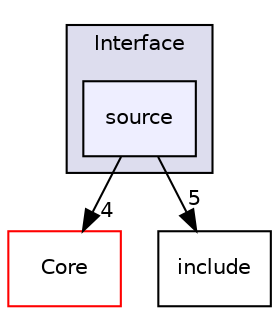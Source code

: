 digraph "source" {
  compound=true
  node [ fontsize="10", fontname="Helvetica"];
  edge [ labelfontsize="10", labelfontname="Helvetica"];
  subgraph clusterdir_02ca47b57a818ac962843d1234b7dfd0 {
    graph [ bgcolor="#ddddee", pencolor="black", label="Interface" fontname="Helvetica", fontsize="10", URL="dir_02ca47b57a818ac962843d1234b7dfd0.html"]
  dir_cb86270ab76b070bb0dcd3f437301d77 [shape=box, label="source", style="filled", fillcolor="#eeeeff", pencolor="black", URL="dir_cb86270ab76b070bb0dcd3f437301d77.html"];
  }
  dir_c6310732a22f63c0c2fc5595561e68f1 [shape=box label="Core" fillcolor="white" style="filled" color="red" URL="dir_c6310732a22f63c0c2fc5595561e68f1.html"];
  dir_8454d3dc9c5584468c9e8b31a3e22e26 [shape=box label="include" URL="dir_8454d3dc9c5584468c9e8b31a3e22e26.html"];
  dir_cb86270ab76b070bb0dcd3f437301d77->dir_c6310732a22f63c0c2fc5595561e68f1 [headlabel="4", labeldistance=1.5 headhref="dir_000053_000022.html"];
  dir_cb86270ab76b070bb0dcd3f437301d77->dir_8454d3dc9c5584468c9e8b31a3e22e26 [headlabel="5", labeldistance=1.5 headhref="dir_000053_000054.html"];
}
